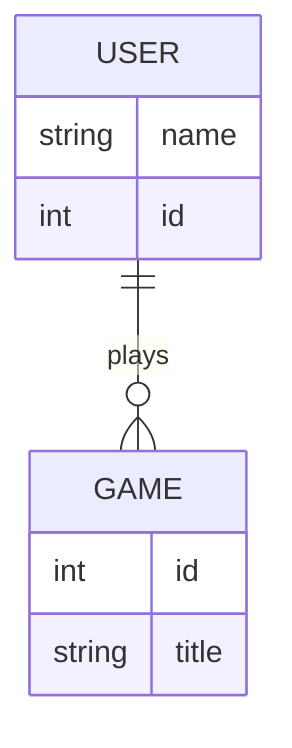 ﻿erDiagram
  USER ||--o{ GAME : plays
  USER {
    string name
    int id
  }
  GAME {
    int id
    string title
  }